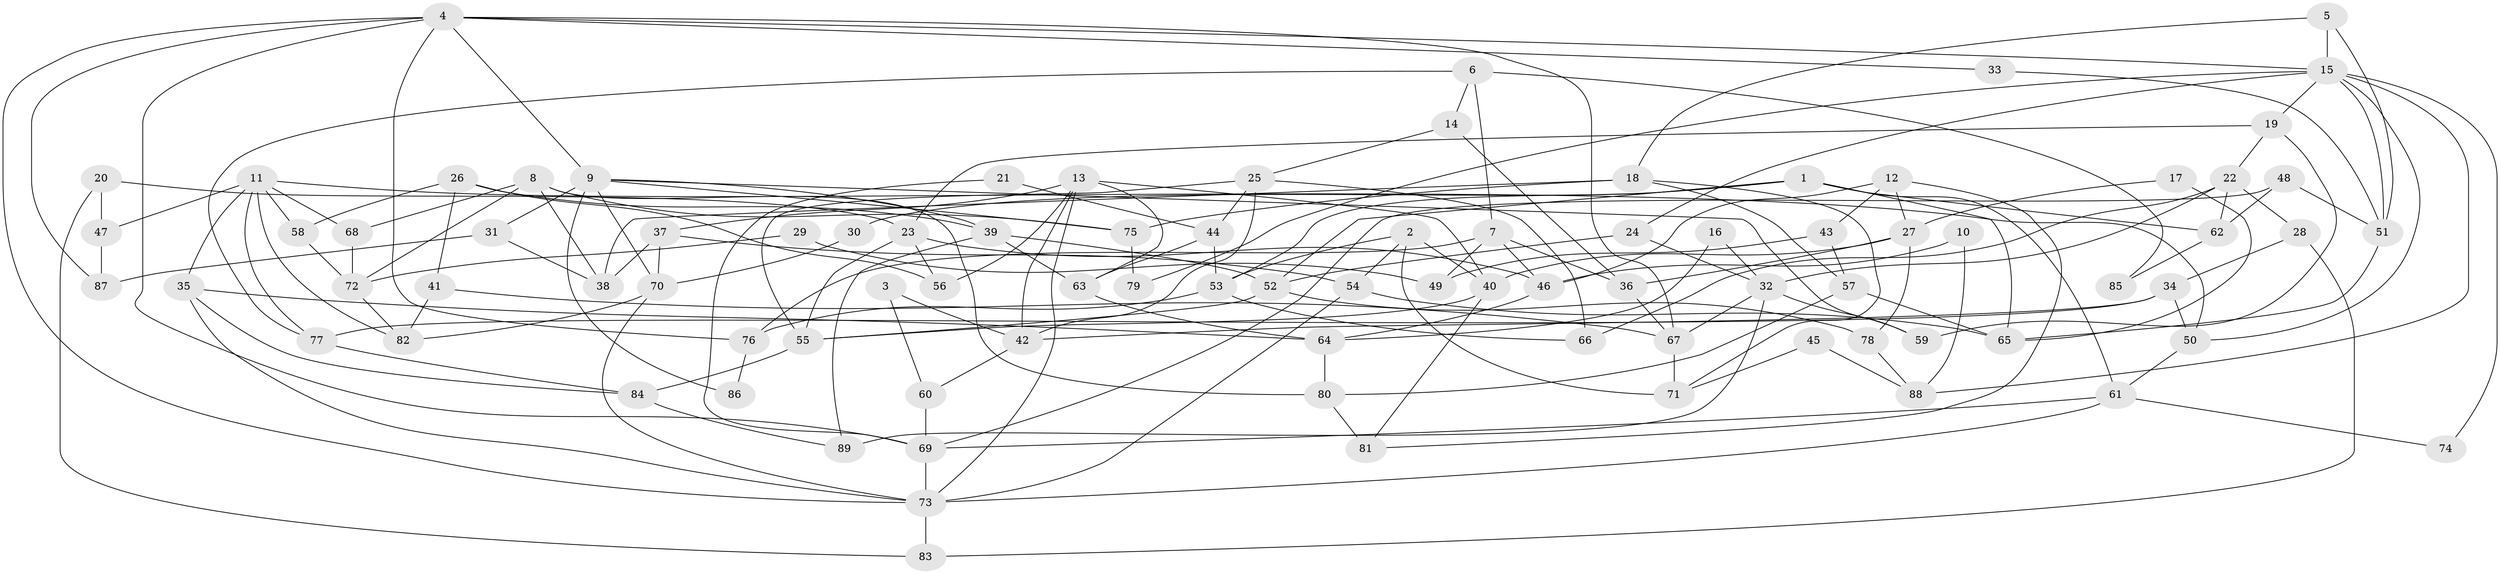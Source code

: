 // coarse degree distribution, {6: 0.14285714285714285, 2: 0.22857142857142856, 7: 0.08571428571428572, 1: 0.02857142857142857, 4: 0.2, 5: 0.02857142857142857, 8: 0.08571428571428572, 3: 0.08571428571428572, 9: 0.02857142857142857, 12: 0.02857142857142857, 10: 0.02857142857142857, 11: 0.02857142857142857}
// Generated by graph-tools (version 1.1) at 2025/55/03/04/25 21:55:01]
// undirected, 89 vertices, 178 edges
graph export_dot {
graph [start="1"]
  node [color=gray90,style=filled];
  1;
  2;
  3;
  4;
  5;
  6;
  7;
  8;
  9;
  10;
  11;
  12;
  13;
  14;
  15;
  16;
  17;
  18;
  19;
  20;
  21;
  22;
  23;
  24;
  25;
  26;
  27;
  28;
  29;
  30;
  31;
  32;
  33;
  34;
  35;
  36;
  37;
  38;
  39;
  40;
  41;
  42;
  43;
  44;
  45;
  46;
  47;
  48;
  49;
  50;
  51;
  52;
  53;
  54;
  55;
  56;
  57;
  58;
  59;
  60;
  61;
  62;
  63;
  64;
  65;
  66;
  67;
  68;
  69;
  70;
  71;
  72;
  73;
  74;
  75;
  76;
  77;
  78;
  79;
  80;
  81;
  82;
  83;
  84;
  85;
  86;
  87;
  88;
  89;
  1 -- 62;
  1 -- 52;
  1 -- 30;
  1 -- 53;
  1 -- 61;
  1 -- 65;
  2 -- 40;
  2 -- 54;
  2 -- 53;
  2 -- 71;
  3 -- 60;
  3 -- 42;
  4 -- 15;
  4 -- 73;
  4 -- 9;
  4 -- 33;
  4 -- 67;
  4 -- 69;
  4 -- 76;
  4 -- 87;
  5 -- 51;
  5 -- 15;
  5 -- 18;
  6 -- 77;
  6 -- 14;
  6 -- 7;
  6 -- 85;
  7 -- 76;
  7 -- 36;
  7 -- 46;
  7 -- 49;
  8 -- 72;
  8 -- 80;
  8 -- 38;
  8 -- 68;
  8 -- 75;
  9 -- 70;
  9 -- 31;
  9 -- 39;
  9 -- 59;
  9 -- 75;
  9 -- 86;
  10 -- 88;
  10 -- 46;
  11 -- 82;
  11 -- 35;
  11 -- 47;
  11 -- 50;
  11 -- 58;
  11 -- 68;
  11 -- 77;
  12 -- 27;
  12 -- 46;
  12 -- 43;
  12 -- 81;
  13 -- 63;
  13 -- 73;
  13 -- 37;
  13 -- 40;
  13 -- 42;
  13 -- 56;
  14 -- 25;
  14 -- 36;
  15 -- 19;
  15 -- 50;
  15 -- 24;
  15 -- 51;
  15 -- 74;
  15 -- 79;
  15 -- 88;
  16 -- 32;
  16 -- 64;
  17 -- 65;
  17 -- 27;
  18 -- 75;
  18 -- 38;
  18 -- 57;
  18 -- 71;
  19 -- 22;
  19 -- 23;
  19 -- 59;
  20 -- 47;
  20 -- 23;
  20 -- 83;
  21 -- 44;
  21 -- 69;
  22 -- 28;
  22 -- 32;
  22 -- 62;
  22 -- 66;
  23 -- 46;
  23 -- 55;
  23 -- 56;
  24 -- 32;
  24 -- 52;
  25 -- 55;
  25 -- 66;
  25 -- 42;
  25 -- 44;
  26 -- 41;
  26 -- 56;
  26 -- 39;
  26 -- 58;
  27 -- 40;
  27 -- 36;
  27 -- 78;
  28 -- 34;
  28 -- 83;
  29 -- 49;
  29 -- 72;
  30 -- 70;
  31 -- 38;
  31 -- 87;
  32 -- 59;
  32 -- 67;
  32 -- 89;
  33 -- 51;
  34 -- 42;
  34 -- 50;
  34 -- 77;
  35 -- 84;
  35 -- 73;
  35 -- 64;
  36 -- 67;
  37 -- 38;
  37 -- 54;
  37 -- 70;
  39 -- 52;
  39 -- 63;
  39 -- 89;
  40 -- 55;
  40 -- 81;
  41 -- 82;
  41 -- 67;
  42 -- 60;
  43 -- 57;
  43 -- 49;
  44 -- 53;
  44 -- 63;
  45 -- 71;
  45 -- 88;
  46 -- 64;
  47 -- 87;
  48 -- 69;
  48 -- 51;
  48 -- 62;
  50 -- 61;
  51 -- 65;
  52 -- 55;
  52 -- 78;
  53 -- 66;
  53 -- 76;
  54 -- 65;
  54 -- 73;
  55 -- 84;
  57 -- 80;
  57 -- 65;
  58 -- 72;
  60 -- 69;
  61 -- 73;
  61 -- 69;
  61 -- 74;
  62 -- 85;
  63 -- 64;
  64 -- 80;
  67 -- 71;
  68 -- 72;
  69 -- 73;
  70 -- 73;
  70 -- 82;
  72 -- 82;
  73 -- 83;
  75 -- 79;
  76 -- 86;
  77 -- 84;
  78 -- 88;
  80 -- 81;
  84 -- 89;
}
